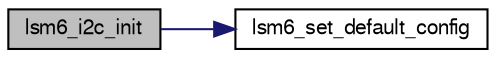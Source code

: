 digraph "lsm6_i2c_init"
{
  edge [fontname="FreeSans",fontsize="10",labelfontname="FreeSans",labelfontsize="10"];
  node [fontname="FreeSans",fontsize="10",shape=record];
  rankdir="LR";
  Node1 [label="lsm6_i2c_init",height=0.2,width=0.4,color="black", fillcolor="grey75", style="filled", fontcolor="black"];
  Node1 -> Node2 [color="midnightblue",fontsize="10",style="solid",fontname="FreeSans"];
  Node2 [label="lsm6_set_default_config",height=0.2,width=0.4,color="black", fillcolor="white", style="filled",URL="$lsm6ds33_8h.html#a55743f91bfb867a25ca66228d8582007"];
}
